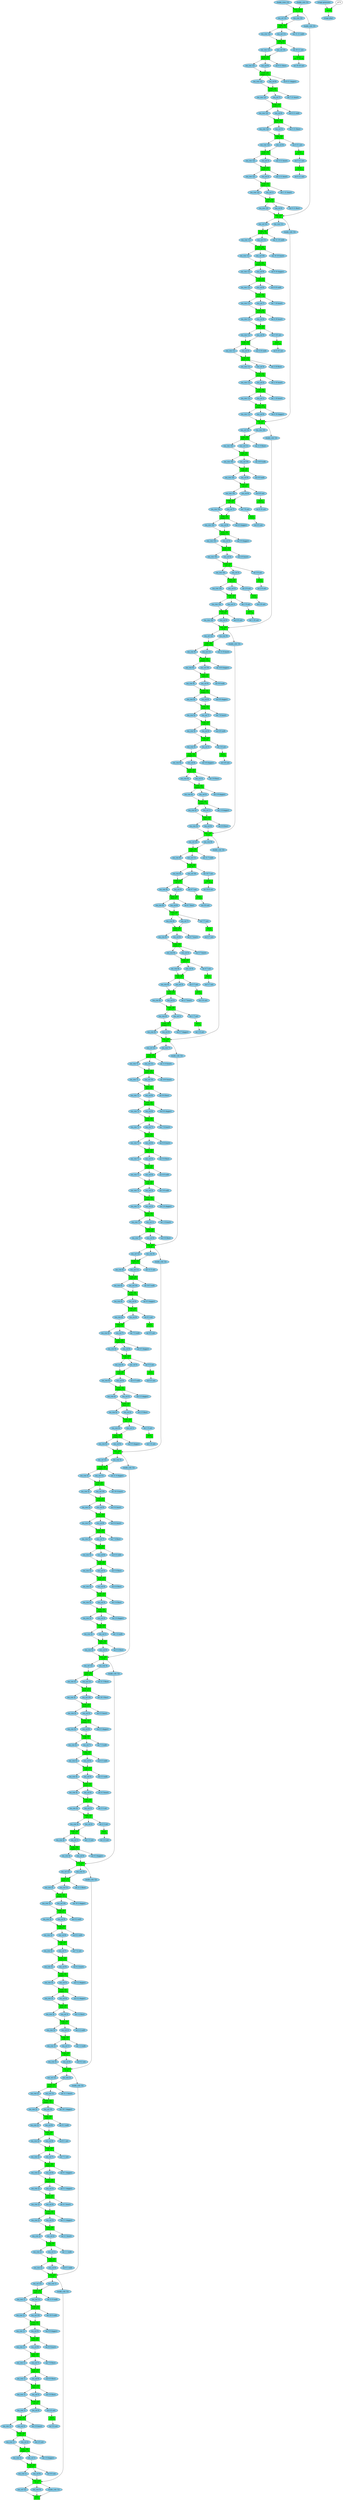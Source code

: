 digraph {
x2 [style=filled,fillcolor=skyblue,label="(make_rows 12)"];
x1 [style=filled,fillcolor=skyblue,label="(make_cols 12)"];
x0 [style=filled,fillcolor=skyblue,label="(stage generate)"];
t0 [shape=box,style=filled,fillcolor=green,label="start_rows\n12 12"];
x5 [style=filled,fillcolor=skyblue,label="(on_col 12)"];
x4 [style=filled,fillcolor=skyblue,label="(on_row 12)"];
x3 [style=filled,fillcolor=skyblue,label="(make_cols 12)"];
x2 -> t0;
x1 -> t0;
t0 -> x5;
t0 -> x4;
t0 -> x3;
t1 [shape=box,style=filled,fillcolor=green,label="make_tile\nwall 11 11"];
x8 [style=filled,fillcolor=skyblue,label="(on_row 12)"];
x7 [style=filled,fillcolor=skyblue,label="(on_col 11)"];
x6 [style=filled,fillcolor=skyblue,label="(at 11 11 wall)"];
x5 -> t1;
x4 -> t1;
t1 -> x8;
t1 -> x7;
t1 -> x6;
t2 [shape=box,style=filled,fillcolor=green,label="make_tile\ncat 10 11"];
x11 [style=filled,fillcolor=skyblue,label="(on_row 12)"];
x10 [style=filled,fillcolor=skyblue,label="(on_col 10)"];
x9 [style=filled,fillcolor=skyblue,label="(at 10 11 cat)"];
x7 -> t2;
x8 -> t2;
t2 -> x11;
t2 -> x10;
t2 -> x9;
t3 [shape=box,style=filled,fillcolor=green,label="make_tile\nfloor 9 11"];
x14 [style=filled,fillcolor=skyblue,label="(on_row 12)"];
x13 [style=filled,fillcolor=skyblue,label="(on_col 9)"];
x12 [style=filled,fillcolor=skyblue,label="(at 9 11 floor)"];
x10 -> t3;
x11 -> t3;
t3 -> x14;
t3 -> x13;
t3 -> x12;
t4 [shape=box,style=filled,fillcolor=green,label="make_tile\ndagger 8 11"];
x17 [style=filled,fillcolor=skyblue,label="(on_row 12)"];
x16 [style=filled,fillcolor=skyblue,label="(on_col 8)"];
x15 [style=filled,fillcolor=skyblue,label="(at 8 11 dagger)"];
x13 -> t4;
x14 -> t4;
t4 -> x17;
t4 -> x16;
t4 -> x15;
t5 [shape=box,style=filled,fillcolor=green,label="make_tile\nheart 7 11"];
x20 [style=filled,fillcolor=skyblue,label="(on_row 12)"];
x19 [style=filled,fillcolor=skyblue,label="(on_col 7)"];
x18 [style=filled,fillcolor=skyblue,label="(at 7 11 heart)"];
x16 -> t5;
x17 -> t5;
t5 -> x20;
t5 -> x19;
t5 -> x18;
t6 [shape=box,style=filled,fillcolor=green,label="make_tile\nwall 6 11"];
x23 [style=filled,fillcolor=skyblue,label="(on_row 12)"];
x22 [style=filled,fillcolor=skyblue,label="(on_col 6)"];
x21 [style=filled,fillcolor=skyblue,label="(at 6 11 wall)"];
x19 -> t6;
x20 -> t6;
t6 -> x23;
t6 -> x22;
t6 -> x21;
t7 [shape=box,style=filled,fillcolor=green,label="make_tile\nfloor 5 11"];
x26 [style=filled,fillcolor=skyblue,label="(on_row 12)"];
x25 [style=filled,fillcolor=skyblue,label="(on_col 5)"];
x24 [style=filled,fillcolor=skyblue,label="(at 5 11 floor)"];
x22 -> t7;
x23 -> t7;
t7 -> x26;
t7 -> x25;
t7 -> x24;
t8 [shape=box,style=filled,fillcolor=green,label="make_tile\ncat 4 11"];
x29 [style=filled,fillcolor=skyblue,label="(on_row 12)"];
x28 [style=filled,fillcolor=skyblue,label="(on_col 4)"];
x27 [style=filled,fillcolor=skyblue,label="(at 4 11 cat)"];
x25 -> t8;
x26 -> t8;
t8 -> x29;
t8 -> x28;
t8 -> x27;
t9 [shape=box,style=filled,fillcolor=green,label="make_tile\nheart 3 11"];
x32 [style=filled,fillcolor=skyblue,label="(on_row 12)"];
x31 [style=filled,fillcolor=skyblue,label="(on_col 3)"];
x30 [style=filled,fillcolor=skyblue,label="(at 3 11 heart)"];
x28 -> t9;
x29 -> t9;
t9 -> x32;
t9 -> x31;
t9 -> x30;
t10 [shape=box,style=filled,fillcolor=green,label="make_tile\nheart 2 11"];
x35 [style=filled,fillcolor=skyblue,label="(on_row 12)"];
x34 [style=filled,fillcolor=skyblue,label="(on_col 2)"];
x33 [style=filled,fillcolor=skyblue,label="(at 2 11 heart)"];
x31 -> t10;
x32 -> t10;
t10 -> x35;
t10 -> x34;
t10 -> x33;
t11 [shape=box,style=filled,fillcolor=green,label="make_tile\nheart 1 11"];
x38 [style=filled,fillcolor=skyblue,label="(on_row 12)"];
x37 [style=filled,fillcolor=skyblue,label="(on_col 1)"];
x36 [style=filled,fillcolor=skyblue,label="(at 1 11 heart)"];
x34 -> t11;
x35 -> t11;
t11 -> x38;
t11 -> x37;
t11 -> x36;
t12 [shape=box,style=filled,fillcolor=green,label="make_tile\nfloor 0 11"];
x41 [style=filled,fillcolor=skyblue,label="(on_row 12)"];
x40 [style=filled,fillcolor=skyblue,label="(on_col 0)"];
x39 [style=filled,fillcolor=skyblue,label="(at 0 11 floor)"];
x37 -> t12;
x38 -> t12;
t12 -> x41;
t12 -> x40;
t12 -> x39;
t13 [shape=box,style=filled,fillcolor=green,label="new_row\n11 12"];
x44 [style=filled,fillcolor=skyblue,label="(on_col 12)"];
x43 [style=filled,fillcolor=skyblue,label="(on_row 11)"];
x42 [style=filled,fillcolor=skyblue,label="(make_cols 12)"];
x41 -> t13;
x40 -> t13;
x3 -> t13;
t13 -> x44;
t13 -> x43;
t13 -> x42;
t14 [shape=box,style=filled,fillcolor=green,label="make_tile\nwall 11 10"];
x47 [style=filled,fillcolor=skyblue,label="(on_row 11)"];
x46 [style=filled,fillcolor=skyblue,label="(on_col 11)"];
x45 [style=filled,fillcolor=skyblue,label="(at 11 10 wall)"];
x44 -> t14;
x43 -> t14;
t14 -> x47;
t14 -> x46;
t14 -> x45;
t15 [shape=box,style=filled,fillcolor=green,label="make_tile\nheart 10 10"];
x50 [style=filled,fillcolor=skyblue,label="(on_row 11)"];
x49 [style=filled,fillcolor=skyblue,label="(on_col 10)"];
x48 [style=filled,fillcolor=skyblue,label="(at 10 10 heart)"];
x46 -> t15;
x47 -> t15;
t15 -> x50;
t15 -> x49;
t15 -> x48;
t16 [shape=box,style=filled,fillcolor=green,label="make_tile\ndagger 9 10"];
x53 [style=filled,fillcolor=skyblue,label="(on_row 11)"];
x52 [style=filled,fillcolor=skyblue,label="(on_col 9)"];
x51 [style=filled,fillcolor=skyblue,label="(at 9 10 dagger)"];
x49 -> t16;
x50 -> t16;
t16 -> x53;
t16 -> x52;
t16 -> x51;
t17 [shape=box,style=filled,fillcolor=green,label="make_tile\nwall 8 10"];
x56 [style=filled,fillcolor=skyblue,label="(on_row 11)"];
x55 [style=filled,fillcolor=skyblue,label="(on_col 8)"];
x54 [style=filled,fillcolor=skyblue,label="(at 8 10 wall)"];
x52 -> t17;
x53 -> t17;
t17 -> x56;
t17 -> x55;
t17 -> x54;
t18 [shape=box,style=filled,fillcolor=green,label="make_tile\nheart 7 10"];
x59 [style=filled,fillcolor=skyblue,label="(on_row 11)"];
x58 [style=filled,fillcolor=skyblue,label="(on_col 7)"];
x57 [style=filled,fillcolor=skyblue,label="(at 7 10 heart)"];
x55 -> t18;
x56 -> t18;
t18 -> x59;
t18 -> x58;
t18 -> x57;
t19 [shape=box,style=filled,fillcolor=green,label="make_tile\nheart 6 10"];
x62 [style=filled,fillcolor=skyblue,label="(on_row 11)"];
x61 [style=filled,fillcolor=skyblue,label="(on_col 6)"];
x60 [style=filled,fillcolor=skyblue,label="(at 6 10 heart)"];
x58 -> t19;
x59 -> t19;
t19 -> x62;
t19 -> x61;
t19 -> x60;
t20 [shape=box,style=filled,fillcolor=green,label="make_tile\ncat 5 10"];
x65 [style=filled,fillcolor=skyblue,label="(on_row 11)"];
x64 [style=filled,fillcolor=skyblue,label="(on_col 5)"];
x63 [style=filled,fillcolor=skyblue,label="(at 5 10 cat)"];
x61 -> t20;
x62 -> t20;
t20 -> x65;
t20 -> x64;
t20 -> x63;
t21 [shape=box,style=filled,fillcolor=green,label="make_tile\nwall 4 10"];
x68 [style=filled,fillcolor=skyblue,label="(on_row 11)"];
x67 [style=filled,fillcolor=skyblue,label="(on_col 4)"];
x66 [style=filled,fillcolor=skyblue,label="(at 4 10 wall)"];
x64 -> t21;
x65 -> t21;
t21 -> x68;
t21 -> x67;
t21 -> x66;
t22 [shape=box,style=filled,fillcolor=green,label="make_tile\nfloor 3 10"];
x71 [style=filled,fillcolor=skyblue,label="(on_row 11)"];
x70 [style=filled,fillcolor=skyblue,label="(on_col 3)"];
x69 [style=filled,fillcolor=skyblue,label="(at 3 10 floor)"];
x67 -> t22;
x68 -> t22;
t22 -> x71;
t22 -> x70;
t22 -> x69;
t23 [shape=box,style=filled,fillcolor=green,label="make_tile\nheart 2 10"];
x74 [style=filled,fillcolor=skyblue,label="(on_row 11)"];
x73 [style=filled,fillcolor=skyblue,label="(on_col 2)"];
x72 [style=filled,fillcolor=skyblue,label="(at 2 10 heart)"];
x70 -> t23;
x71 -> t23;
t23 -> x74;
t23 -> x73;
t23 -> x72;
t24 [shape=box,style=filled,fillcolor=green,label="make_tile\nheart 1 10"];
x77 [style=filled,fillcolor=skyblue,label="(on_row 11)"];
x76 [style=filled,fillcolor=skyblue,label="(on_col 1)"];
x75 [style=filled,fillcolor=skyblue,label="(at 1 10 heart)"];
x73 -> t24;
x74 -> t24;
t24 -> x77;
t24 -> x76;
t24 -> x75;
t25 [shape=box,style=filled,fillcolor=green,label="make_tile\ndagger 0 10"];
x80 [style=filled,fillcolor=skyblue,label="(on_row 11)"];
x79 [style=filled,fillcolor=skyblue,label="(on_col 0)"];
x78 [style=filled,fillcolor=skyblue,label="(at 0 10 dagger)"];
x76 -> t25;
x77 -> t25;
t25 -> x80;
t25 -> x79;
t25 -> x78;
t26 [shape=box,style=filled,fillcolor=green,label="new_row\n10 12"];
x83 [style=filled,fillcolor=skyblue,label="(on_col 12)"];
x82 [style=filled,fillcolor=skyblue,label="(on_row 10)"];
x81 [style=filled,fillcolor=skyblue,label="(make_cols 12)"];
x80 -> t26;
x79 -> t26;
x42 -> t26;
t26 -> x83;
t26 -> x82;
t26 -> x81;
t27 [shape=box,style=filled,fillcolor=green,label="make_tile\nfloor 11 9"];
x86 [style=filled,fillcolor=skyblue,label="(on_row 10)"];
x85 [style=filled,fillcolor=skyblue,label="(on_col 11)"];
x84 [style=filled,fillcolor=skyblue,label="(at 11 9 floor)"];
x83 -> t27;
x82 -> t27;
t27 -> x86;
t27 -> x85;
t27 -> x84;
t28 [shape=box,style=filled,fillcolor=green,label="make_tile\nwall 10 9"];
x89 [style=filled,fillcolor=skyblue,label="(on_row 10)"];
x88 [style=filled,fillcolor=skyblue,label="(on_col 10)"];
x87 [style=filled,fillcolor=skyblue,label="(at 10 9 wall)"];
x85 -> t28;
x86 -> t28;
t28 -> x89;
t28 -> x88;
t28 -> x87;
t29 [shape=box,style=filled,fillcolor=green,label="make_tile\nwall 9 9"];
x92 [style=filled,fillcolor=skyblue,label="(on_row 10)"];
x91 [style=filled,fillcolor=skyblue,label="(on_col 9)"];
x90 [style=filled,fillcolor=skyblue,label="(at 9 9 wall)"];
x88 -> t29;
x89 -> t29;
t29 -> x92;
t29 -> x91;
t29 -> x90;
t30 [shape=box,style=filled,fillcolor=green,label="make_tile\ncat 8 9"];
x95 [style=filled,fillcolor=skyblue,label="(on_row 10)"];
x94 [style=filled,fillcolor=skyblue,label="(on_col 8)"];
x93 [style=filled,fillcolor=skyblue,label="(at 8 9 cat)"];
x91 -> t30;
x92 -> t30;
t30 -> x95;
t30 -> x94;
t30 -> x93;
t31 [shape=box,style=filled,fillcolor=green,label="make_tile\ncat 7 9"];
x98 [style=filled,fillcolor=skyblue,label="(on_row 10)"];
x97 [style=filled,fillcolor=skyblue,label="(on_col 7)"];
x96 [style=filled,fillcolor=skyblue,label="(at 7 9 cat)"];
x94 -> t31;
x95 -> t31;
t31 -> x98;
t31 -> x97;
t31 -> x96;
t32 [shape=box,style=filled,fillcolor=green,label="make_tile\ndagger 6 9"];
x101 [style=filled,fillcolor=skyblue,label="(on_row 10)"];
x100 [style=filled,fillcolor=skyblue,label="(on_col 6)"];
x99 [style=filled,fillcolor=skyblue,label="(at 6 9 dagger)"];
x97 -> t32;
x98 -> t32;
t32 -> x101;
t32 -> x100;
t32 -> x99;
t33 [shape=box,style=filled,fillcolor=green,label="make_tile\ndagger 5 9"];
x104 [style=filled,fillcolor=skyblue,label="(on_row 10)"];
x103 [style=filled,fillcolor=skyblue,label="(on_col 5)"];
x102 [style=filled,fillcolor=skyblue,label="(at 5 9 dagger)"];
x100 -> t33;
x101 -> t33;
t33 -> x104;
t33 -> x103;
t33 -> x102;
t34 [shape=box,style=filled,fillcolor=green,label="make_tile\nheart 4 9"];
x107 [style=filled,fillcolor=skyblue,label="(on_row 10)"];
x106 [style=filled,fillcolor=skyblue,label="(on_col 4)"];
x105 [style=filled,fillcolor=skyblue,label="(at 4 9 heart)"];
x103 -> t34;
x104 -> t34;
t34 -> x107;
t34 -> x106;
t34 -> x105;
t35 [shape=box,style=filled,fillcolor=green,label="make_tile\ncat 3 9"];
x110 [style=filled,fillcolor=skyblue,label="(on_row 10)"];
x109 [style=filled,fillcolor=skyblue,label="(on_col 3)"];
x108 [style=filled,fillcolor=skyblue,label="(at 3 9 cat)"];
x106 -> t35;
x107 -> t35;
t35 -> x110;
t35 -> x109;
t35 -> x108;
t36 [shape=box,style=filled,fillcolor=green,label="make_tile\ncat 2 9"];
x113 [style=filled,fillcolor=skyblue,label="(on_row 10)"];
x112 [style=filled,fillcolor=skyblue,label="(on_col 2)"];
x111 [style=filled,fillcolor=skyblue,label="(at 2 9 cat)"];
x109 -> t36;
x110 -> t36;
t36 -> x113;
t36 -> x112;
t36 -> x111;
t37 [shape=box,style=filled,fillcolor=green,label="make_tile\ncat 1 9"];
x116 [style=filled,fillcolor=skyblue,label="(on_row 10)"];
x115 [style=filled,fillcolor=skyblue,label="(on_col 1)"];
x114 [style=filled,fillcolor=skyblue,label="(at 1 9 cat)"];
x112 -> t37;
x113 -> t37;
t37 -> x116;
t37 -> x115;
t37 -> x114;
t38 [shape=box,style=filled,fillcolor=green,label="make_tile\ncat 0 9"];
x119 [style=filled,fillcolor=skyblue,label="(on_row 10)"];
x118 [style=filled,fillcolor=skyblue,label="(on_col 0)"];
x117 [style=filled,fillcolor=skyblue,label="(at 0 9 cat)"];
x115 -> t38;
x116 -> t38;
t38 -> x119;
t38 -> x118;
t38 -> x117;
t39 [shape=box,style=filled,fillcolor=green,label="new_row\n9 12"];
x122 [style=filled,fillcolor=skyblue,label="(on_col 12)"];
x121 [style=filled,fillcolor=skyblue,label="(on_row 9)"];
x120 [style=filled,fillcolor=skyblue,label="(make_cols 12)"];
x119 -> t39;
x118 -> t39;
x81 -> t39;
t39 -> x122;
t39 -> x121;
t39 -> x120;
t40 [shape=box,style=filled,fillcolor=green,label="make_tile\nheart 11 8"];
x125 [style=filled,fillcolor=skyblue,label="(on_row 9)"];
x124 [style=filled,fillcolor=skyblue,label="(on_col 11)"];
x123 [style=filled,fillcolor=skyblue,label="(at 11 8 heart)"];
x122 -> t40;
x121 -> t40;
t40 -> x125;
t40 -> x124;
t40 -> x123;
t41 [shape=box,style=filled,fillcolor=green,label="make_tile\ndagger 10 8"];
x128 [style=filled,fillcolor=skyblue,label="(on_row 9)"];
x127 [style=filled,fillcolor=skyblue,label="(on_col 10)"];
x126 [style=filled,fillcolor=skyblue,label="(at 10 8 dagger)"];
x124 -> t41;
x125 -> t41;
t41 -> x128;
t41 -> x127;
t41 -> x126;
t42 [shape=box,style=filled,fillcolor=green,label="make_tile\nwall 9 8"];
x131 [style=filled,fillcolor=skyblue,label="(on_row 9)"];
x130 [style=filled,fillcolor=skyblue,label="(on_col 9)"];
x129 [style=filled,fillcolor=skyblue,label="(at 9 8 wall)"];
x127 -> t42;
x128 -> t42;
t42 -> x131;
t42 -> x130;
t42 -> x129;
t43 [shape=box,style=filled,fillcolor=green,label="make_tile\ndagger 8 8"];
x134 [style=filled,fillcolor=skyblue,label="(on_row 9)"];
x133 [style=filled,fillcolor=skyblue,label="(on_col 8)"];
x132 [style=filled,fillcolor=skyblue,label="(at 8 8 dagger)"];
x130 -> t43;
x131 -> t43;
t43 -> x134;
t43 -> x133;
t43 -> x132;
t44 [shape=box,style=filled,fillcolor=green,label="make_tile\nheart 7 8"];
x137 [style=filled,fillcolor=skyblue,label="(on_row 9)"];
x136 [style=filled,fillcolor=skyblue,label="(on_col 7)"];
x135 [style=filled,fillcolor=skyblue,label="(at 7 8 heart)"];
x133 -> t44;
x134 -> t44;
t44 -> x137;
t44 -> x136;
t44 -> x135;
t45 [shape=box,style=filled,fillcolor=green,label="make_tile\nwall 6 8"];
x140 [style=filled,fillcolor=skyblue,label="(on_row 9)"];
x139 [style=filled,fillcolor=skyblue,label="(on_col 6)"];
x138 [style=filled,fillcolor=skyblue,label="(at 6 8 wall)"];
x136 -> t45;
x137 -> t45;
t45 -> x140;
t45 -> x139;
t45 -> x138;
t46 [shape=box,style=filled,fillcolor=green,label="make_tile\ncat 5 8"];
x143 [style=filled,fillcolor=skyblue,label="(on_row 9)"];
x142 [style=filled,fillcolor=skyblue,label="(on_col 5)"];
x141 [style=filled,fillcolor=skyblue,label="(at 5 8 cat)"];
x139 -> t46;
x140 -> t46;
t46 -> x143;
t46 -> x142;
t46 -> x141;
t47 [shape=box,style=filled,fillcolor=green,label="make_tile\ndagger 4 8"];
x146 [style=filled,fillcolor=skyblue,label="(on_row 9)"];
x145 [style=filled,fillcolor=skyblue,label="(on_col 4)"];
x144 [style=filled,fillcolor=skyblue,label="(at 4 8 dagger)"];
x142 -> t47;
x143 -> t47;
t47 -> x146;
t47 -> x145;
t47 -> x144;
t48 [shape=box,style=filled,fillcolor=green,label="make_tile\nfloor 3 8"];
x149 [style=filled,fillcolor=skyblue,label="(on_row 9)"];
x148 [style=filled,fillcolor=skyblue,label="(on_col 3)"];
x147 [style=filled,fillcolor=skyblue,label="(at 3 8 floor)"];
x145 -> t48;
x146 -> t48;
t48 -> x149;
t48 -> x148;
t48 -> x147;
t49 [shape=box,style=filled,fillcolor=green,label="make_tile\ndagger 2 8"];
x152 [style=filled,fillcolor=skyblue,label="(on_row 9)"];
x151 [style=filled,fillcolor=skyblue,label="(on_col 2)"];
x150 [style=filled,fillcolor=skyblue,label="(at 2 8 dagger)"];
x148 -> t49;
x149 -> t49;
t49 -> x152;
t49 -> x151;
t49 -> x150;
t50 [shape=box,style=filled,fillcolor=green,label="make_tile\ndagger 1 8"];
x155 [style=filled,fillcolor=skyblue,label="(on_row 9)"];
x154 [style=filled,fillcolor=skyblue,label="(on_col 1)"];
x153 [style=filled,fillcolor=skyblue,label="(at 1 8 dagger)"];
x151 -> t50;
x152 -> t50;
t50 -> x155;
t50 -> x154;
t50 -> x153;
t51 [shape=box,style=filled,fillcolor=green,label="make_tile\nfloor 0 8"];
x158 [style=filled,fillcolor=skyblue,label="(on_row 9)"];
x157 [style=filled,fillcolor=skyblue,label="(on_col 0)"];
x156 [style=filled,fillcolor=skyblue,label="(at 0 8 floor)"];
x154 -> t51;
x155 -> t51;
t51 -> x158;
t51 -> x157;
t51 -> x156;
t52 [shape=box,style=filled,fillcolor=green,label="new_row\n8 12"];
x161 [style=filled,fillcolor=skyblue,label="(on_col 12)"];
x160 [style=filled,fillcolor=skyblue,label="(on_row 8)"];
x159 [style=filled,fillcolor=skyblue,label="(make_cols 12)"];
x158 -> t52;
x157 -> t52;
x120 -> t52;
t52 -> x161;
t52 -> x160;
t52 -> x159;
t53 [shape=box,style=filled,fillcolor=green,label="make_tile\nwall 11 7"];
x164 [style=filled,fillcolor=skyblue,label="(on_row 8)"];
x163 [style=filled,fillcolor=skyblue,label="(on_col 11)"];
x162 [style=filled,fillcolor=skyblue,label="(at 11 7 wall)"];
x161 -> t53;
x160 -> t53;
t53 -> x164;
t53 -> x163;
t53 -> x162;
t54 [shape=box,style=filled,fillcolor=green,label="make_tile\ncat 10 7"];
x167 [style=filled,fillcolor=skyblue,label="(on_row 8)"];
x166 [style=filled,fillcolor=skyblue,label="(on_col 10)"];
x165 [style=filled,fillcolor=skyblue,label="(at 10 7 cat)"];
x163 -> t54;
x164 -> t54;
t54 -> x167;
t54 -> x166;
t54 -> x165;
t55 [shape=box,style=filled,fillcolor=green,label="make_tile\ncat 9 7"];
x170 [style=filled,fillcolor=skyblue,label="(on_row 8)"];
x169 [style=filled,fillcolor=skyblue,label="(on_col 9)"];
x168 [style=filled,fillcolor=skyblue,label="(at 9 7 cat)"];
x166 -> t55;
x167 -> t55;
t55 -> x170;
t55 -> x169;
t55 -> x168;
t56 [shape=box,style=filled,fillcolor=green,label="make_tile\nfloor 8 7"];
x173 [style=filled,fillcolor=skyblue,label="(on_row 8)"];
x172 [style=filled,fillcolor=skyblue,label="(on_col 8)"];
x171 [style=filled,fillcolor=skyblue,label="(at 8 7 floor)"];
x169 -> t56;
x170 -> t56;
t56 -> x173;
t56 -> x172;
t56 -> x171;
t57 [shape=box,style=filled,fillcolor=green,label="make_tile\ncat 7 7"];
x176 [style=filled,fillcolor=skyblue,label="(on_row 8)"];
x175 [style=filled,fillcolor=skyblue,label="(on_col 7)"];
x174 [style=filled,fillcolor=skyblue,label="(at 7 7 cat)"];
x172 -> t57;
x173 -> t57;
t57 -> x176;
t57 -> x175;
t57 -> x174;
t58 [shape=box,style=filled,fillcolor=green,label="make_tile\nheart 6 7"];
x179 [style=filled,fillcolor=skyblue,label="(on_row 8)"];
x178 [style=filled,fillcolor=skyblue,label="(on_col 6)"];
x177 [style=filled,fillcolor=skyblue,label="(at 6 7 heart)"];
x175 -> t58;
x176 -> t58;
t58 -> x179;
t58 -> x178;
t58 -> x177;
t59 [shape=box,style=filled,fillcolor=green,label="make_tile\nheart 5 7"];
x182 [style=filled,fillcolor=skyblue,label="(on_row 8)"];
x181 [style=filled,fillcolor=skyblue,label="(on_col 5)"];
x180 [style=filled,fillcolor=skyblue,label="(at 5 7 heart)"];
x178 -> t59;
x179 -> t59;
t59 -> x182;
t59 -> x181;
t59 -> x180;
t60 [shape=box,style=filled,fillcolor=green,label="make_tile\ncat 4 7"];
x185 [style=filled,fillcolor=skyblue,label="(on_row 8)"];
x184 [style=filled,fillcolor=skyblue,label="(on_col 4)"];
x183 [style=filled,fillcolor=skyblue,label="(at 4 7 cat)"];
x181 -> t60;
x182 -> t60;
t60 -> x185;
t60 -> x184;
t60 -> x183;
t61 [shape=box,style=filled,fillcolor=green,label="make_tile\ncat 3 7"];
x188 [style=filled,fillcolor=skyblue,label="(on_row 8)"];
x187 [style=filled,fillcolor=skyblue,label="(on_col 3)"];
x186 [style=filled,fillcolor=skyblue,label="(at 3 7 cat)"];
x184 -> t61;
x185 -> t61;
t61 -> x188;
t61 -> x187;
t61 -> x186;
t62 [shape=box,style=filled,fillcolor=green,label="make_tile\nheart 2 7"];
x191 [style=filled,fillcolor=skyblue,label="(on_row 8)"];
x190 [style=filled,fillcolor=skyblue,label="(on_col 2)"];
x189 [style=filled,fillcolor=skyblue,label="(at 2 7 heart)"];
x187 -> t62;
x188 -> t62;
t62 -> x191;
t62 -> x190;
t62 -> x189;
t63 [shape=box,style=filled,fillcolor=green,label="make_tile\ncat 1 7"];
x194 [style=filled,fillcolor=skyblue,label="(on_row 8)"];
x193 [style=filled,fillcolor=skyblue,label="(on_col 1)"];
x192 [style=filled,fillcolor=skyblue,label="(at 1 7 cat)"];
x190 -> t63;
x191 -> t63;
t63 -> x194;
t63 -> x193;
t63 -> x192;
t64 [shape=box,style=filled,fillcolor=green,label="make_tile\ndagger 0 7"];
x197 [style=filled,fillcolor=skyblue,label="(on_row 8)"];
x196 [style=filled,fillcolor=skyblue,label="(on_col 0)"];
x195 [style=filled,fillcolor=skyblue,label="(at 0 7 dagger)"];
x193 -> t64;
x194 -> t64;
t64 -> x197;
t64 -> x196;
t64 -> x195;
t65 [shape=box,style=filled,fillcolor=green,label="new_row\n7 12"];
x200 [style=filled,fillcolor=skyblue,label="(on_col 12)"];
x199 [style=filled,fillcolor=skyblue,label="(on_row 7)"];
x198 [style=filled,fillcolor=skyblue,label="(make_cols 12)"];
x197 -> t65;
x196 -> t65;
x159 -> t65;
t65 -> x200;
t65 -> x199;
t65 -> x198;
t66 [shape=box,style=filled,fillcolor=green,label="make_tile\nheart 11 6"];
x203 [style=filled,fillcolor=skyblue,label="(on_row 7)"];
x202 [style=filled,fillcolor=skyblue,label="(on_col 11)"];
x201 [style=filled,fillcolor=skyblue,label="(at 11 6 heart)"];
x200 -> t66;
x199 -> t66;
t66 -> x203;
t66 -> x202;
t66 -> x201;
t67 [shape=box,style=filled,fillcolor=green,label="make_tile\nheart 10 6"];
x206 [style=filled,fillcolor=skyblue,label="(on_row 7)"];
x205 [style=filled,fillcolor=skyblue,label="(on_col 10)"];
x204 [style=filled,fillcolor=skyblue,label="(at 10 6 heart)"];
x202 -> t67;
x203 -> t67;
t67 -> x206;
t67 -> x205;
t67 -> x204;
t68 [shape=box,style=filled,fillcolor=green,label="make_tile\nfloor 9 6"];
x209 [style=filled,fillcolor=skyblue,label="(on_row 7)"];
x208 [style=filled,fillcolor=skyblue,label="(on_col 9)"];
x207 [style=filled,fillcolor=skyblue,label="(at 9 6 floor)"];
x205 -> t68;
x206 -> t68;
t68 -> x209;
t68 -> x208;
t68 -> x207;
t69 [shape=box,style=filled,fillcolor=green,label="make_tile\ndagger 8 6"];
x212 [style=filled,fillcolor=skyblue,label="(on_row 7)"];
x211 [style=filled,fillcolor=skyblue,label="(on_col 8)"];
x210 [style=filled,fillcolor=skyblue,label="(at 8 6 dagger)"];
x208 -> t69;
x209 -> t69;
t69 -> x212;
t69 -> x211;
t69 -> x210;
t70 [shape=box,style=filled,fillcolor=green,label="make_tile\nheart 7 6"];
x215 [style=filled,fillcolor=skyblue,label="(on_row 7)"];
x214 [style=filled,fillcolor=skyblue,label="(on_col 7)"];
x213 [style=filled,fillcolor=skyblue,label="(at 7 6 heart)"];
x211 -> t70;
x212 -> t70;
t70 -> x215;
t70 -> x214;
t70 -> x213;
t71 [shape=box,style=filled,fillcolor=green,label="make_tile\nheart 6 6"];
x218 [style=filled,fillcolor=skyblue,label="(on_row 7)"];
x217 [style=filled,fillcolor=skyblue,label="(on_col 6)"];
x216 [style=filled,fillcolor=skyblue,label="(at 6 6 heart)"];
x214 -> t71;
x215 -> t71;
t71 -> x218;
t71 -> x217;
t71 -> x216;
t72 [shape=box,style=filled,fillcolor=green,label="make_tile\nfloor 5 6"];
x221 [style=filled,fillcolor=skyblue,label="(on_row 7)"];
x220 [style=filled,fillcolor=skyblue,label="(on_col 5)"];
x219 [style=filled,fillcolor=skyblue,label="(at 5 6 floor)"];
x217 -> t72;
x218 -> t72;
t72 -> x221;
t72 -> x220;
t72 -> x219;
t73 [shape=box,style=filled,fillcolor=green,label="make_tile\nwall 4 6"];
x224 [style=filled,fillcolor=skyblue,label="(on_row 7)"];
x223 [style=filled,fillcolor=skyblue,label="(on_col 4)"];
x222 [style=filled,fillcolor=skyblue,label="(at 4 6 wall)"];
x220 -> t73;
x221 -> t73;
t73 -> x224;
t73 -> x223;
t73 -> x222;
t74 [shape=box,style=filled,fillcolor=green,label="make_tile\nwall 3 6"];
x227 [style=filled,fillcolor=skyblue,label="(on_row 7)"];
x226 [style=filled,fillcolor=skyblue,label="(on_col 3)"];
x225 [style=filled,fillcolor=skyblue,label="(at 3 6 wall)"];
x223 -> t74;
x224 -> t74;
t74 -> x227;
t74 -> x226;
t74 -> x225;
t75 [shape=box,style=filled,fillcolor=green,label="make_tile\ndagger 2 6"];
x230 [style=filled,fillcolor=skyblue,label="(on_row 7)"];
x229 [style=filled,fillcolor=skyblue,label="(on_col 2)"];
x228 [style=filled,fillcolor=skyblue,label="(at 2 6 dagger)"];
x226 -> t75;
x227 -> t75;
t75 -> x230;
t75 -> x229;
t75 -> x228;
t76 [shape=box,style=filled,fillcolor=green,label="make_tile\nheart 1 6"];
x233 [style=filled,fillcolor=skyblue,label="(on_row 7)"];
x232 [style=filled,fillcolor=skyblue,label="(on_col 1)"];
x231 [style=filled,fillcolor=skyblue,label="(at 1 6 heart)"];
x229 -> t76;
x230 -> t76;
t76 -> x233;
t76 -> x232;
t76 -> x231;
t77 [shape=box,style=filled,fillcolor=green,label="make_tile\nfloor 0 6"];
x236 [style=filled,fillcolor=skyblue,label="(on_row 7)"];
x235 [style=filled,fillcolor=skyblue,label="(on_col 0)"];
x234 [style=filled,fillcolor=skyblue,label="(at 0 6 floor)"];
x232 -> t77;
x233 -> t77;
t77 -> x236;
t77 -> x235;
t77 -> x234;
t78 [shape=box,style=filled,fillcolor=green,label="new_row\n6 12"];
x239 [style=filled,fillcolor=skyblue,label="(on_col 12)"];
x238 [style=filled,fillcolor=skyblue,label="(on_row 6)"];
x237 [style=filled,fillcolor=skyblue,label="(make_cols 12)"];
x236 -> t78;
x235 -> t78;
x198 -> t78;
t78 -> x239;
t78 -> x238;
t78 -> x237;
t79 [shape=box,style=filled,fillcolor=green,label="make_tile\ncat 11 5"];
x242 [style=filled,fillcolor=skyblue,label="(on_row 6)"];
x241 [style=filled,fillcolor=skyblue,label="(on_col 11)"];
x240 [style=filled,fillcolor=skyblue,label="(at 11 5 cat)"];
x239 -> t79;
x238 -> t79;
t79 -> x242;
t79 -> x241;
t79 -> x240;
t80 [shape=box,style=filled,fillcolor=green,label="make_tile\nwall 10 5"];
x245 [style=filled,fillcolor=skyblue,label="(on_row 6)"];
x244 [style=filled,fillcolor=skyblue,label="(on_col 10)"];
x243 [style=filled,fillcolor=skyblue,label="(at 10 5 wall)"];
x241 -> t80;
x242 -> t80;
t80 -> x245;
t80 -> x244;
t80 -> x243;
t81 [shape=box,style=filled,fillcolor=green,label="make_tile\ndagger 9 5"];
x248 [style=filled,fillcolor=skyblue,label="(on_row 6)"];
x247 [style=filled,fillcolor=skyblue,label="(on_col 9)"];
x246 [style=filled,fillcolor=skyblue,label="(at 9 5 dagger)"];
x244 -> t81;
x245 -> t81;
t81 -> x248;
t81 -> x247;
t81 -> x246;
t82 [shape=box,style=filled,fillcolor=green,label="make_tile\ncat 8 5"];
x251 [style=filled,fillcolor=skyblue,label="(on_row 6)"];
x250 [style=filled,fillcolor=skyblue,label="(on_col 8)"];
x249 [style=filled,fillcolor=skyblue,label="(at 8 5 cat)"];
x247 -> t82;
x248 -> t82;
t82 -> x251;
t82 -> x250;
t82 -> x249;
t83 [shape=box,style=filled,fillcolor=green,label="make_tile\nwall 7 5"];
x254 [style=filled,fillcolor=skyblue,label="(on_row 6)"];
x253 [style=filled,fillcolor=skyblue,label="(on_col 7)"];
x252 [style=filled,fillcolor=skyblue,label="(at 7 5 wall)"];
x250 -> t83;
x251 -> t83;
t83 -> x254;
t83 -> x253;
t83 -> x252;
t84 [shape=box,style=filled,fillcolor=green,label="make_tile\ndagger 6 5"];
x257 [style=filled,fillcolor=skyblue,label="(on_row 6)"];
x256 [style=filled,fillcolor=skyblue,label="(on_col 6)"];
x255 [style=filled,fillcolor=skyblue,label="(at 6 5 dagger)"];
x253 -> t84;
x254 -> t84;
t84 -> x257;
t84 -> x256;
t84 -> x255;
t85 [shape=box,style=filled,fillcolor=green,label="make_tile\ncat 5 5"];
x260 [style=filled,fillcolor=skyblue,label="(on_row 6)"];
x259 [style=filled,fillcolor=skyblue,label="(on_col 5)"];
x258 [style=filled,fillcolor=skyblue,label="(at 5 5 cat)"];
x256 -> t85;
x257 -> t85;
t85 -> x260;
t85 -> x259;
t85 -> x258;
t86 [shape=box,style=filled,fillcolor=green,label="make_tile\nwall 4 5"];
x263 [style=filled,fillcolor=skyblue,label="(on_row 6)"];
x262 [style=filled,fillcolor=skyblue,label="(on_col 4)"];
x261 [style=filled,fillcolor=skyblue,label="(at 4 5 wall)"];
x259 -> t86;
x260 -> t86;
t86 -> x263;
t86 -> x262;
t86 -> x261;
t87 [shape=box,style=filled,fillcolor=green,label="make_tile\ndagger 3 5"];
x266 [style=filled,fillcolor=skyblue,label="(on_row 6)"];
x265 [style=filled,fillcolor=skyblue,label="(on_col 3)"];
x264 [style=filled,fillcolor=skyblue,label="(at 3 5 dagger)"];
x262 -> t87;
x263 -> t87;
t87 -> x266;
t87 -> x265;
t87 -> x264;
t88 [shape=box,style=filled,fillcolor=green,label="make_tile\nfloor 2 5"];
x269 [style=filled,fillcolor=skyblue,label="(on_row 6)"];
x268 [style=filled,fillcolor=skyblue,label="(on_col 2)"];
x267 [style=filled,fillcolor=skyblue,label="(at 2 5 floor)"];
x265 -> t88;
x266 -> t88;
t88 -> x269;
t88 -> x268;
t88 -> x267;
t89 [shape=box,style=filled,fillcolor=green,label="make_tile\ncat 1 5"];
x272 [style=filled,fillcolor=skyblue,label="(on_row 6)"];
x271 [style=filled,fillcolor=skyblue,label="(on_col 1)"];
x270 [style=filled,fillcolor=skyblue,label="(at 1 5 cat)"];
x268 -> t89;
x269 -> t89;
t89 -> x272;
t89 -> x271;
t89 -> x270;
t90 [shape=box,style=filled,fillcolor=green,label="make_tile\ndagger 0 5"];
x275 [style=filled,fillcolor=skyblue,label="(on_row 6)"];
x274 [style=filled,fillcolor=skyblue,label="(on_col 0)"];
x273 [style=filled,fillcolor=skyblue,label="(at 0 5 dagger)"];
x271 -> t90;
x272 -> t90;
t90 -> x275;
t90 -> x274;
t90 -> x273;
t91 [shape=box,style=filled,fillcolor=green,label="new_row\n5 12"];
x278 [style=filled,fillcolor=skyblue,label="(on_col 12)"];
x277 [style=filled,fillcolor=skyblue,label="(on_row 5)"];
x276 [style=filled,fillcolor=skyblue,label="(make_cols 12)"];
x275 -> t91;
x274 -> t91;
x237 -> t91;
t91 -> x278;
t91 -> x277;
t91 -> x276;
t92 [shape=box,style=filled,fillcolor=green,label="make_tile\ndagger 11 4"];
x281 [style=filled,fillcolor=skyblue,label="(on_row 5)"];
x280 [style=filled,fillcolor=skyblue,label="(on_col 11)"];
x279 [style=filled,fillcolor=skyblue,label="(at 11 4 dagger)"];
x278 -> t92;
x277 -> t92;
t92 -> x281;
t92 -> x280;
t92 -> x279;
t93 [shape=box,style=filled,fillcolor=green,label="make_tile\nheart 10 4"];
x284 [style=filled,fillcolor=skyblue,label="(on_row 5)"];
x283 [style=filled,fillcolor=skyblue,label="(on_col 10)"];
x282 [style=filled,fillcolor=skyblue,label="(at 10 4 heart)"];
x280 -> t93;
x281 -> t93;
t93 -> x284;
t93 -> x283;
t93 -> x282;
t94 [shape=box,style=filled,fillcolor=green,label="make_tile\nheart 9 4"];
x287 [style=filled,fillcolor=skyblue,label="(on_row 5)"];
x286 [style=filled,fillcolor=skyblue,label="(on_col 9)"];
x285 [style=filled,fillcolor=skyblue,label="(at 9 4 heart)"];
x283 -> t94;
x284 -> t94;
t94 -> x287;
t94 -> x286;
t94 -> x285;
t95 [shape=box,style=filled,fillcolor=green,label="make_tile\nheart 8 4"];
x290 [style=filled,fillcolor=skyblue,label="(on_row 5)"];
x289 [style=filled,fillcolor=skyblue,label="(on_col 8)"];
x288 [style=filled,fillcolor=skyblue,label="(at 8 4 heart)"];
x286 -> t95;
x287 -> t95;
t95 -> x290;
t95 -> x289;
t95 -> x288;
t96 [shape=box,style=filled,fillcolor=green,label="make_tile\nfloor 7 4"];
x293 [style=filled,fillcolor=skyblue,label="(on_row 5)"];
x292 [style=filled,fillcolor=skyblue,label="(on_col 7)"];
x291 [style=filled,fillcolor=skyblue,label="(at 7 4 floor)"];
x289 -> t96;
x290 -> t96;
t96 -> x293;
t96 -> x292;
t96 -> x291;
t97 [shape=box,style=filled,fillcolor=green,label="make_tile\nwall 6 4"];
x296 [style=filled,fillcolor=skyblue,label="(on_row 5)"];
x295 [style=filled,fillcolor=skyblue,label="(on_col 6)"];
x294 [style=filled,fillcolor=skyblue,label="(at 6 4 wall)"];
x292 -> t97;
x293 -> t97;
t97 -> x296;
t97 -> x295;
t97 -> x294;
t98 [shape=box,style=filled,fillcolor=green,label="make_tile\nfloor 5 4"];
x299 [style=filled,fillcolor=skyblue,label="(on_row 5)"];
x298 [style=filled,fillcolor=skyblue,label="(on_col 5)"];
x297 [style=filled,fillcolor=skyblue,label="(at 5 4 floor)"];
x295 -> t98;
x296 -> t98;
t98 -> x299;
t98 -> x298;
t98 -> x297;
t99 [shape=box,style=filled,fillcolor=green,label="make_tile\nfloor 4 4"];
x302 [style=filled,fillcolor=skyblue,label="(on_row 5)"];
x301 [style=filled,fillcolor=skyblue,label="(on_col 4)"];
x300 [style=filled,fillcolor=skyblue,label="(at 4 4 floor)"];
x298 -> t99;
x299 -> t99;
t99 -> x302;
t99 -> x301;
t99 -> x300;
t100 [shape=box,style=filled,fillcolor=green,label="make_tile\nfloor 3 4"];
x305 [style=filled,fillcolor=skyblue,label="(on_row 5)"];
x304 [style=filled,fillcolor=skyblue,label="(on_col 3)"];
x303 [style=filled,fillcolor=skyblue,label="(at 3 4 floor)"];
x301 -> t100;
x302 -> t100;
t100 -> x305;
t100 -> x304;
t100 -> x303;
t101 [shape=box,style=filled,fillcolor=green,label="make_tile\ndagger 2 4"];
x308 [style=filled,fillcolor=skyblue,label="(on_row 5)"];
x307 [style=filled,fillcolor=skyblue,label="(on_col 2)"];
x306 [style=filled,fillcolor=skyblue,label="(at 2 4 dagger)"];
x304 -> t101;
x305 -> t101;
t101 -> x308;
t101 -> x307;
t101 -> x306;
t102 [shape=box,style=filled,fillcolor=green,label="make_tile\nwall 1 4"];
x311 [style=filled,fillcolor=skyblue,label="(on_row 5)"];
x310 [style=filled,fillcolor=skyblue,label="(on_col 1)"];
x309 [style=filled,fillcolor=skyblue,label="(at 1 4 wall)"];
x307 -> t102;
x308 -> t102;
t102 -> x311;
t102 -> x310;
t102 -> x309;
t103 [shape=box,style=filled,fillcolor=green,label="make_tile\nfloor 0 4"];
x314 [style=filled,fillcolor=skyblue,label="(on_row 5)"];
x313 [style=filled,fillcolor=skyblue,label="(on_col 0)"];
x312 [style=filled,fillcolor=skyblue,label="(at 0 4 floor)"];
x310 -> t103;
x311 -> t103;
t103 -> x314;
t103 -> x313;
t103 -> x312;
t104 [shape=box,style=filled,fillcolor=green,label="new_row\n4 12"];
x317 [style=filled,fillcolor=skyblue,label="(on_col 12)"];
x316 [style=filled,fillcolor=skyblue,label="(on_row 4)"];
x315 [style=filled,fillcolor=skyblue,label="(make_cols 12)"];
x314 -> t104;
x313 -> t104;
x276 -> t104;
t104 -> x317;
t104 -> x316;
t104 -> x315;
t105 [shape=box,style=filled,fillcolor=green,label="make_tile\nfloor 11 3"];
x320 [style=filled,fillcolor=skyblue,label="(on_row 4)"];
x319 [style=filled,fillcolor=skyblue,label="(on_col 11)"];
x318 [style=filled,fillcolor=skyblue,label="(at 11 3 floor)"];
x317 -> t105;
x316 -> t105;
t105 -> x320;
t105 -> x319;
t105 -> x318;
t106 [shape=box,style=filled,fillcolor=green,label="make_tile\nfloor 10 3"];
x323 [style=filled,fillcolor=skyblue,label="(on_row 4)"];
x322 [style=filled,fillcolor=skyblue,label="(on_col 10)"];
x321 [style=filled,fillcolor=skyblue,label="(at 10 3 floor)"];
x319 -> t106;
x320 -> t106;
t106 -> x323;
t106 -> x322;
t106 -> x321;
t107 [shape=box,style=filled,fillcolor=green,label="make_tile\nheart 9 3"];
x326 [style=filled,fillcolor=skyblue,label="(on_row 4)"];
x325 [style=filled,fillcolor=skyblue,label="(on_col 9)"];
x324 [style=filled,fillcolor=skyblue,label="(at 9 3 heart)"];
x322 -> t107;
x323 -> t107;
t107 -> x326;
t107 -> x325;
t107 -> x324;
t108 [shape=box,style=filled,fillcolor=green,label="make_tile\ndagger 8 3"];
x329 [style=filled,fillcolor=skyblue,label="(on_row 4)"];
x328 [style=filled,fillcolor=skyblue,label="(on_col 8)"];
x327 [style=filled,fillcolor=skyblue,label="(at 8 3 dagger)"];
x325 -> t108;
x326 -> t108;
t108 -> x329;
t108 -> x328;
t108 -> x327;
t109 [shape=box,style=filled,fillcolor=green,label="make_tile\nwall 7 3"];
x332 [style=filled,fillcolor=skyblue,label="(on_row 4)"];
x331 [style=filled,fillcolor=skyblue,label="(on_col 7)"];
x330 [style=filled,fillcolor=skyblue,label="(at 7 3 wall)"];
x328 -> t109;
x329 -> t109;
t109 -> x332;
t109 -> x331;
t109 -> x330;
t110 [shape=box,style=filled,fillcolor=green,label="make_tile\nwall 6 3"];
x335 [style=filled,fillcolor=skyblue,label="(on_row 4)"];
x334 [style=filled,fillcolor=skyblue,label="(on_col 6)"];
x333 [style=filled,fillcolor=skyblue,label="(at 6 3 wall)"];
x331 -> t110;
x332 -> t110;
t110 -> x335;
t110 -> x334;
t110 -> x333;
t111 [shape=box,style=filled,fillcolor=green,label="make_tile\nwall 5 3"];
x338 [style=filled,fillcolor=skyblue,label="(on_row 4)"];
x337 [style=filled,fillcolor=skyblue,label="(on_col 5)"];
x336 [style=filled,fillcolor=skyblue,label="(at 5 3 wall)"];
x334 -> t111;
x335 -> t111;
t111 -> x338;
t111 -> x337;
t111 -> x336;
t112 [shape=box,style=filled,fillcolor=green,label="make_tile\nheart 4 3"];
x341 [style=filled,fillcolor=skyblue,label="(on_row 4)"];
x340 [style=filled,fillcolor=skyblue,label="(on_col 4)"];
x339 [style=filled,fillcolor=skyblue,label="(at 4 3 heart)"];
x337 -> t112;
x338 -> t112;
t112 -> x341;
t112 -> x340;
t112 -> x339;
t113 [shape=box,style=filled,fillcolor=green,label="make_tile\ncat 3 3"];
x344 [style=filled,fillcolor=skyblue,label="(on_row 4)"];
x343 [style=filled,fillcolor=skyblue,label="(on_col 3)"];
x342 [style=filled,fillcolor=skyblue,label="(at 3 3 cat)"];
x340 -> t113;
x341 -> t113;
t113 -> x344;
t113 -> x343;
t113 -> x342;
t114 [shape=box,style=filled,fillcolor=green,label="make_tile\ncat 2 3"];
x347 [style=filled,fillcolor=skyblue,label="(on_row 4)"];
x346 [style=filled,fillcolor=skyblue,label="(on_col 2)"];
x345 [style=filled,fillcolor=skyblue,label="(at 2 3 cat)"];
x343 -> t114;
x344 -> t114;
t114 -> x347;
t114 -> x346;
t114 -> x345;
t115 [shape=box,style=filled,fillcolor=green,label="make_tile\ncat 1 3"];
x350 [style=filled,fillcolor=skyblue,label="(on_row 4)"];
x349 [style=filled,fillcolor=skyblue,label="(on_col 1)"];
x348 [style=filled,fillcolor=skyblue,label="(at 1 3 cat)"];
x346 -> t115;
x347 -> t115;
t115 -> x350;
t115 -> x349;
t115 -> x348;
t116 [shape=box,style=filled,fillcolor=green,label="make_tile\ndagger 0 3"];
x353 [style=filled,fillcolor=skyblue,label="(on_row 4)"];
x352 [style=filled,fillcolor=skyblue,label="(on_col 0)"];
x351 [style=filled,fillcolor=skyblue,label="(at 0 3 dagger)"];
x349 -> t116;
x350 -> t116;
t116 -> x353;
t116 -> x352;
t116 -> x351;
t117 [shape=box,style=filled,fillcolor=green,label="new_row\n3 12"];
x356 [style=filled,fillcolor=skyblue,label="(on_col 12)"];
x355 [style=filled,fillcolor=skyblue,label="(on_row 3)"];
x354 [style=filled,fillcolor=skyblue,label="(make_cols 12)"];
x353 -> t117;
x352 -> t117;
x315 -> t117;
t117 -> x356;
t117 -> x355;
t117 -> x354;
t118 [shape=box,style=filled,fillcolor=green,label="make_tile\nfloor 11 2"];
x359 [style=filled,fillcolor=skyblue,label="(on_row 3)"];
x358 [style=filled,fillcolor=skyblue,label="(on_col 11)"];
x357 [style=filled,fillcolor=skyblue,label="(at 11 2 floor)"];
x356 -> t118;
x355 -> t118;
t118 -> x359;
t118 -> x358;
t118 -> x357;
t119 [shape=box,style=filled,fillcolor=green,label="make_tile\ndagger 10 2"];
x362 [style=filled,fillcolor=skyblue,label="(on_row 3)"];
x361 [style=filled,fillcolor=skyblue,label="(on_col 10)"];
x360 [style=filled,fillcolor=skyblue,label="(at 10 2 dagger)"];
x358 -> t119;
x359 -> t119;
t119 -> x362;
t119 -> x361;
t119 -> x360;
t120 [shape=box,style=filled,fillcolor=green,label="make_tile\nwall 9 2"];
x365 [style=filled,fillcolor=skyblue,label="(on_row 3)"];
x364 [style=filled,fillcolor=skyblue,label="(on_col 9)"];
x363 [style=filled,fillcolor=skyblue,label="(at 9 2 wall)"];
x361 -> t120;
x362 -> t120;
t120 -> x365;
t120 -> x364;
t120 -> x363;
t121 [shape=box,style=filled,fillcolor=green,label="make_tile\nwall 8 2"];
x368 [style=filled,fillcolor=skyblue,label="(on_row 3)"];
x367 [style=filled,fillcolor=skyblue,label="(on_col 8)"];
x366 [style=filled,fillcolor=skyblue,label="(at 8 2 wall)"];
x364 -> t121;
x365 -> t121;
t121 -> x368;
t121 -> x367;
t121 -> x366;
t122 [shape=box,style=filled,fillcolor=green,label="make_tile\ncat 7 2"];
x371 [style=filled,fillcolor=skyblue,label="(on_row 3)"];
x370 [style=filled,fillcolor=skyblue,label="(on_col 7)"];
x369 [style=filled,fillcolor=skyblue,label="(at 7 2 cat)"];
x367 -> t122;
x368 -> t122;
t122 -> x371;
t122 -> x370;
t122 -> x369;
t123 [shape=box,style=filled,fillcolor=green,label="make_tile\nheart 6 2"];
x374 [style=filled,fillcolor=skyblue,label="(on_row 3)"];
x373 [style=filled,fillcolor=skyblue,label="(on_col 6)"];
x372 [style=filled,fillcolor=skyblue,label="(at 6 2 heart)"];
x370 -> t123;
x371 -> t123;
t123 -> x374;
t123 -> x373;
t123 -> x372;
t124 [shape=box,style=filled,fillcolor=green,label="make_tile\ndagger 5 2"];
x377 [style=filled,fillcolor=skyblue,label="(on_row 3)"];
x376 [style=filled,fillcolor=skyblue,label="(on_col 5)"];
x375 [style=filled,fillcolor=skyblue,label="(at 5 2 dagger)"];
x373 -> t124;
x374 -> t124;
t124 -> x377;
t124 -> x376;
t124 -> x375;
t125 [shape=box,style=filled,fillcolor=green,label="make_tile\ndagger 4 2"];
x380 [style=filled,fillcolor=skyblue,label="(on_row 3)"];
x379 [style=filled,fillcolor=skyblue,label="(on_col 4)"];
x378 [style=filled,fillcolor=skyblue,label="(at 4 2 dagger)"];
x376 -> t125;
x377 -> t125;
t125 -> x380;
t125 -> x379;
t125 -> x378;
t126 [shape=box,style=filled,fillcolor=green,label="make_tile\nfloor 3 2"];
x383 [style=filled,fillcolor=skyblue,label="(on_row 3)"];
x382 [style=filled,fillcolor=skyblue,label="(on_col 3)"];
x381 [style=filled,fillcolor=skyblue,label="(at 3 2 floor)"];
x379 -> t126;
x380 -> t126;
t126 -> x383;
t126 -> x382;
t126 -> x381;
t127 [shape=box,style=filled,fillcolor=green,label="make_tile\nwall 2 2"];
x386 [style=filled,fillcolor=skyblue,label="(on_row 3)"];
x385 [style=filled,fillcolor=skyblue,label="(on_col 2)"];
x384 [style=filled,fillcolor=skyblue,label="(at 2 2 wall)"];
x382 -> t127;
x383 -> t127;
t127 -> x386;
t127 -> x385;
t127 -> x384;
t128 [shape=box,style=filled,fillcolor=green,label="make_tile\nwall 1 2"];
x389 [style=filled,fillcolor=skyblue,label="(on_row 3)"];
x388 [style=filled,fillcolor=skyblue,label="(on_col 1)"];
x387 [style=filled,fillcolor=skyblue,label="(at 1 2 wall)"];
x385 -> t128;
x386 -> t128;
t128 -> x389;
t128 -> x388;
t128 -> x387;
t129 [shape=box,style=filled,fillcolor=green,label="make_tile\ncat 0 2"];
x392 [style=filled,fillcolor=skyblue,label="(on_row 3)"];
x391 [style=filled,fillcolor=skyblue,label="(on_col 0)"];
x390 [style=filled,fillcolor=skyblue,label="(at 0 2 cat)"];
x388 -> t129;
x389 -> t129;
t129 -> x392;
t129 -> x391;
t129 -> x390;
t130 [shape=box,style=filled,fillcolor=green,label="new_row\n2 12"];
x395 [style=filled,fillcolor=skyblue,label="(on_col 12)"];
x394 [style=filled,fillcolor=skyblue,label="(on_row 2)"];
x393 [style=filled,fillcolor=skyblue,label="(make_cols 12)"];
x392 -> t130;
x391 -> t130;
x354 -> t130;
t130 -> x395;
t130 -> x394;
t130 -> x393;
t131 [shape=box,style=filled,fillcolor=green,label="make_tile\nheart 11 1"];
x398 [style=filled,fillcolor=skyblue,label="(on_row 2)"];
x397 [style=filled,fillcolor=skyblue,label="(on_col 11)"];
x396 [style=filled,fillcolor=skyblue,label="(at 11 1 heart)"];
x395 -> t131;
x394 -> t131;
t131 -> x398;
t131 -> x397;
t131 -> x396;
t132 [shape=box,style=filled,fillcolor=green,label="make_tile\ndagger 10 1"];
x401 [style=filled,fillcolor=skyblue,label="(on_row 2)"];
x400 [style=filled,fillcolor=skyblue,label="(on_col 10)"];
x399 [style=filled,fillcolor=skyblue,label="(at 10 1 dagger)"];
x397 -> t132;
x398 -> t132;
t132 -> x401;
t132 -> x400;
t132 -> x399;
t133 [shape=box,style=filled,fillcolor=green,label="make_tile\nwall 9 1"];
x404 [style=filled,fillcolor=skyblue,label="(on_row 2)"];
x403 [style=filled,fillcolor=skyblue,label="(on_col 9)"];
x402 [style=filled,fillcolor=skyblue,label="(at 9 1 wall)"];
x400 -> t133;
x401 -> t133;
t133 -> x404;
t133 -> x403;
t133 -> x402;
t134 [shape=box,style=filled,fillcolor=green,label="make_tile\ncat 8 1"];
x407 [style=filled,fillcolor=skyblue,label="(on_row 2)"];
x406 [style=filled,fillcolor=skyblue,label="(on_col 8)"];
x405 [style=filled,fillcolor=skyblue,label="(at 8 1 cat)"];
x403 -> t134;
x404 -> t134;
t134 -> x407;
t134 -> x406;
t134 -> x405;
t135 [shape=box,style=filled,fillcolor=green,label="make_tile\ncat 7 1"];
x410 [style=filled,fillcolor=skyblue,label="(on_row 2)"];
x409 [style=filled,fillcolor=skyblue,label="(on_col 7)"];
x408 [style=filled,fillcolor=skyblue,label="(at 7 1 cat)"];
x406 -> t135;
x407 -> t135;
t135 -> x410;
t135 -> x409;
t135 -> x408;
t136 [shape=box,style=filled,fillcolor=green,label="make_tile\ndagger 6 1"];
x413 [style=filled,fillcolor=skyblue,label="(on_row 2)"];
x412 [style=filled,fillcolor=skyblue,label="(on_col 6)"];
x411 [style=filled,fillcolor=skyblue,label="(at 6 1 dagger)"];
x409 -> t136;
x410 -> t136;
t136 -> x413;
t136 -> x412;
t136 -> x411;
t137 [shape=box,style=filled,fillcolor=green,label="make_tile\ndagger 5 1"];
x416 [style=filled,fillcolor=skyblue,label="(on_row 2)"];
x415 [style=filled,fillcolor=skyblue,label="(on_col 5)"];
x414 [style=filled,fillcolor=skyblue,label="(at 5 1 dagger)"];
x412 -> t137;
x413 -> t137;
t137 -> x416;
t137 -> x415;
t137 -> x414;
t138 [shape=box,style=filled,fillcolor=green,label="make_tile\nheart 4 1"];
x419 [style=filled,fillcolor=skyblue,label="(on_row 2)"];
x418 [style=filled,fillcolor=skyblue,label="(on_col 4)"];
x417 [style=filled,fillcolor=skyblue,label="(at 4 1 heart)"];
x415 -> t138;
x416 -> t138;
t138 -> x419;
t138 -> x418;
t138 -> x417;
t139 [shape=box,style=filled,fillcolor=green,label="make_tile\ndagger 3 1"];
x422 [style=filled,fillcolor=skyblue,label="(on_row 2)"];
x421 [style=filled,fillcolor=skyblue,label="(on_col 3)"];
x420 [style=filled,fillcolor=skyblue,label="(at 3 1 dagger)"];
x418 -> t139;
x419 -> t139;
t139 -> x422;
t139 -> x421;
t139 -> x420;
t140 [shape=box,style=filled,fillcolor=green,label="make_tile\nheart 2 1"];
x425 [style=filled,fillcolor=skyblue,label="(on_row 2)"];
x424 [style=filled,fillcolor=skyblue,label="(on_col 2)"];
x423 [style=filled,fillcolor=skyblue,label="(at 2 1 heart)"];
x421 -> t140;
x422 -> t140;
t140 -> x425;
t140 -> x424;
t140 -> x423;
t141 [shape=box,style=filled,fillcolor=green,label="make_tile\nwall 1 1"];
x428 [style=filled,fillcolor=skyblue,label="(on_row 2)"];
x427 [style=filled,fillcolor=skyblue,label="(on_col 1)"];
x426 [style=filled,fillcolor=skyblue,label="(at 1 1 wall)"];
x424 -> t141;
x425 -> t141;
t141 -> x428;
t141 -> x427;
t141 -> x426;
t142 [shape=box,style=filled,fillcolor=green,label="make_tile\nwall 0 1"];
x431 [style=filled,fillcolor=skyblue,label="(on_row 2)"];
x430 [style=filled,fillcolor=skyblue,label="(on_col 0)"];
x429 [style=filled,fillcolor=skyblue,label="(at 0 1 wall)"];
x427 -> t142;
x428 -> t142;
t142 -> x431;
t142 -> x430;
t142 -> x429;
t143 [shape=box,style=filled,fillcolor=green,label="new_row\n1 12"];
x434 [style=filled,fillcolor=skyblue,label="(on_col 12)"];
x433 [style=filled,fillcolor=skyblue,label="(on_row 1)"];
x432 [style=filled,fillcolor=skyblue,label="(make_cols 12)"];
x431 -> t143;
x430 -> t143;
x393 -> t143;
t143 -> x434;
t143 -> x433;
t143 -> x432;
t144 [shape=box,style=filled,fillcolor=green,label="make_tile\nwall 11 0"];
x437 [style=filled,fillcolor=skyblue,label="(on_row 1)"];
x436 [style=filled,fillcolor=skyblue,label="(on_col 11)"];
x435 [style=filled,fillcolor=skyblue,label="(at 11 0 wall)"];
x434 -> t144;
x433 -> t144;
t144 -> x437;
t144 -> x436;
t144 -> x435;
t145 [shape=box,style=filled,fillcolor=green,label="make_tile\nwall 10 0"];
x440 [style=filled,fillcolor=skyblue,label="(on_row 1)"];
x439 [style=filled,fillcolor=skyblue,label="(on_col 10)"];
x438 [style=filled,fillcolor=skyblue,label="(at 10 0 wall)"];
x436 -> t145;
x437 -> t145;
t145 -> x440;
t145 -> x439;
t145 -> x438;
t146 [shape=box,style=filled,fillcolor=green,label="make_tile\ndagger 9 0"];
x443 [style=filled,fillcolor=skyblue,label="(on_row 1)"];
x442 [style=filled,fillcolor=skyblue,label="(on_col 9)"];
x441 [style=filled,fillcolor=skyblue,label="(at 9 0 dagger)"];
x439 -> t146;
x440 -> t146;
t146 -> x443;
t146 -> x442;
t146 -> x441;
t147 [shape=box,style=filled,fillcolor=green,label="make_tile\nheart 8 0"];
x446 [style=filled,fillcolor=skyblue,label="(on_row 1)"];
x445 [style=filled,fillcolor=skyblue,label="(on_col 8)"];
x444 [style=filled,fillcolor=skyblue,label="(at 8 0 heart)"];
x442 -> t147;
x443 -> t147;
t147 -> x446;
t147 -> x445;
t147 -> x444;
t148 [shape=box,style=filled,fillcolor=green,label="make_tile\nfloor 7 0"];
x449 [style=filled,fillcolor=skyblue,label="(on_row 1)"];
x448 [style=filled,fillcolor=skyblue,label="(on_col 7)"];
x447 [style=filled,fillcolor=skyblue,label="(at 7 0 floor)"];
x445 -> t148;
x446 -> t148;
t148 -> x449;
t148 -> x448;
t148 -> x447;
t149 [shape=box,style=filled,fillcolor=green,label="make_tile\nfloor 6 0"];
x452 [style=filled,fillcolor=skyblue,label="(on_row 1)"];
x451 [style=filled,fillcolor=skyblue,label="(on_col 6)"];
x450 [style=filled,fillcolor=skyblue,label="(at 6 0 floor)"];
x448 -> t149;
x449 -> t149;
t149 -> x452;
t149 -> x451;
t149 -> x450;
t150 [shape=box,style=filled,fillcolor=green,label="make_tile\nfloor 5 0"];
x455 [style=filled,fillcolor=skyblue,label="(on_row 1)"];
x454 [style=filled,fillcolor=skyblue,label="(on_col 5)"];
x453 [style=filled,fillcolor=skyblue,label="(at 5 0 floor)"];
x451 -> t150;
x452 -> t150;
t150 -> x455;
t150 -> x454;
t150 -> x453;
t151 [shape=box,style=filled,fillcolor=green,label="make_tile\ncat 4 0"];
x458 [style=filled,fillcolor=skyblue,label="(on_row 1)"];
x457 [style=filled,fillcolor=skyblue,label="(on_col 4)"];
x456 [style=filled,fillcolor=skyblue,label="(at 4 0 cat)"];
x454 -> t151;
x455 -> t151;
t151 -> x458;
t151 -> x457;
t151 -> x456;
t152 [shape=box,style=filled,fillcolor=green,label="make_tile\nheart 3 0"];
x461 [style=filled,fillcolor=skyblue,label="(on_row 1)"];
x460 [style=filled,fillcolor=skyblue,label="(on_col 3)"];
x459 [style=filled,fillcolor=skyblue,label="(at 3 0 heart)"];
x457 -> t152;
x458 -> t152;
t152 -> x461;
t152 -> x460;
t152 -> x459;
t153 [shape=box,style=filled,fillcolor=green,label="make_tile\ncat 2 0"];
x464 [style=filled,fillcolor=skyblue,label="(on_row 1)"];
x463 [style=filled,fillcolor=skyblue,label="(on_col 2)"];
x462 [style=filled,fillcolor=skyblue,label="(at 2 0 cat)"];
x460 -> t153;
x461 -> t153;
t153 -> x464;
t153 -> x463;
t153 -> x462;
t154 [shape=box,style=filled,fillcolor=green,label="make_tile\ndagger 1 0"];
x467 [style=filled,fillcolor=skyblue,label="(on_row 1)"];
x466 [style=filled,fillcolor=skyblue,label="(on_col 1)"];
x465 [style=filled,fillcolor=skyblue,label="(at 1 0 dagger)"];
x463 -> t154;
x464 -> t154;
t154 -> x467;
t154 -> x466;
t154 -> x465;
t155 [shape=box,style=filled,fillcolor=green,label="make_tile\ncat 0 0"];
x470 [style=filled,fillcolor=skyblue,label="(on_row 1)"];
x469 [style=filled,fillcolor=skyblue,label="(on_col 0)"];
x468 [style=filled,fillcolor=skyblue,label="(at 0 0 cat)"];
x466 -> t155;
x467 -> t155;
t155 -> x470;
t155 -> x469;
t155 -> x468;
t156 [shape=box,style=filled,fillcolor=green,label="new_row\n0 12"];
x473 [style=filled,fillcolor=skyblue,label="(on_col 12)"];
x472 [style=filled,fillcolor=skyblue,label="(on_row 0)"];
x471 [style=filled,fillcolor=skyblue,label="(make_cols 12)"];
x470 -> t156;
x469 -> t156;
x432 -> t156;
t156 -> x473;
t156 -> x472;
t156 -> x471;
t157 [shape=box,style=filled,fillcolor=green,label="done\n12 12"];
x473 -> t157;
x472 -> t157;
x471 -> t157;
t158 [shape=box,style=filled,fillcolor=green,label="`anon9\n"];
x475 [style=filled,fillcolor=skyblue,label="(stage play)"];
x0 -> t158;
x474 -> t158;
t158 -> x475;
t159 [shape=box,style=filled,fillcolor=green,label="move\n10 11 10 10"];
x476 [style=filled,fillcolor=skyblue,label="(at 10 10 cat)"];
x9 -> t159;
t159 -> x476;
t160 [shape=box,style=filled,fillcolor=green,label="move\n4 11 5 11"];
x477 [style=filled,fillcolor=skyblue,label="(at 5 11 cat)"];
x27 -> t160;
t160 -> x477;
t161 [shape=box,style=filled,fillcolor=green,label="move\n5 11 6 11"];
x478 [style=filled,fillcolor=skyblue,label="(at 6 11 cat)"];
x477 -> t161;
t161 -> x478;
t162 [shape=box,style=filled,fillcolor=green,label="move\n4 0 5 0"];
x479 [style=filled,fillcolor=skyblue,label="(at 5 0 cat)"];
x456 -> t162;
t162 -> x479;
t163 [shape=box,style=filled,fillcolor=green,label="move\n2 3 2 4"];
x480 [style=filled,fillcolor=skyblue,label="(at 2 4 cat)"];
x345 -> t163;
t163 -> x480;
t164 [shape=box,style=filled,fillcolor=green,label="move\n5 5 4 5"];
x481 [style=filled,fillcolor=skyblue,label="(at 4 5 cat)"];
x258 -> t164;
t164 -> x481;
t165 [shape=box,style=filled,fillcolor=green,label="move\n1 7 1 6"];
x482 [style=filled,fillcolor=skyblue,label="(at 1 6 cat)"];
x192 -> t165;
t165 -> x482;
t166 [shape=box,style=filled,fillcolor=green,label="move\n4 7 5 7"];
x483 [style=filled,fillcolor=skyblue,label="(at 5 7 cat)"];
x183 -> t166;
t166 -> x483;
t167 [shape=box,style=filled,fillcolor=green,label="move\n10 7 10 8"];
x484 [style=filled,fillcolor=skyblue,label="(at 10 8 cat)"];
x165 -> t167;
t167 -> x484;
t168 [shape=box,style=filled,fillcolor=green,label="move\n1 9 1 10"];
x485 [style=filled,fillcolor=skyblue,label="(at 1 10 cat)"];
x114 -> t168;
t168 -> x485;
t169 [shape=box,style=filled,fillcolor=green,label="move\n7 9 6 9"];
x486 [style=filled,fillcolor=skyblue,label="(at 6 9 cat)"];
x96 -> t169;
t169 -> x486;
t170 [shape=box,style=filled,fillcolor=green,label="move\n5 8 4 8"];
x487 [style=filled,fillcolor=skyblue,label="(at 4 8 cat)"];
x141 -> t170;
t170 -> x487;
t171 [shape=box,style=filled,fillcolor=green,label="move\n5 10 6 10"];
x488 [style=filled,fillcolor=skyblue,label="(at 6 10 cat)"];
x63 -> t171;
t171 -> x488;
t172 [shape=box,style=filled,fillcolor=green,label="move\n8 9 8 10"];
x489 [style=filled,fillcolor=skyblue,label="(at 8 10 cat)"];
x93 -> t172;
t172 -> x489;
t173 [shape=box,style=filled,fillcolor=green,label="move\n3 9 2 9"];
x490 [style=filled,fillcolor=skyblue,label="(at 2 9 cat)"];
x108 -> t173;
t173 -> x490;
t174 [shape=box,style=filled,fillcolor=green,label="move\n2 9 2 8"];
x491 [style=filled,fillcolor=skyblue,label="(at 2 8 cat)"];
x111 -> t174;
t174 -> x491;
t175 [shape=box,style=filled,fillcolor=green,label="move\n9 7 9 8"];
x492 [style=filled,fillcolor=skyblue,label="(at 9 8 cat)"];
x168 -> t175;
t175 -> x492;
t176 [shape=box,style=filled,fillcolor=green,label="move\n7 7 6 7"];
x493 [style=filled,fillcolor=skyblue,label="(at 6 7 cat)"];
x174 -> t176;
t176 -> x493;
t177 [shape=box,style=filled,fillcolor=green,label="move\n3 7 3 6"];
x494 [style=filled,fillcolor=skyblue,label="(at 3 6 cat)"];
x186 -> t177;
t177 -> x494;
t178 [shape=box,style=filled,fillcolor=green,label="move\n8 5 9 5"];
x495 [style=filled,fillcolor=skyblue,label="(at 9 5 cat)"];
x249 -> t178;
t178 -> x495;
t179 [shape=box,style=filled,fillcolor=green,label="move\n1 5 1 6"];
x496 [style=filled,fillcolor=skyblue,label="(at 1 6 cat)"];
x270 -> t179;
t179 -> x496;
}